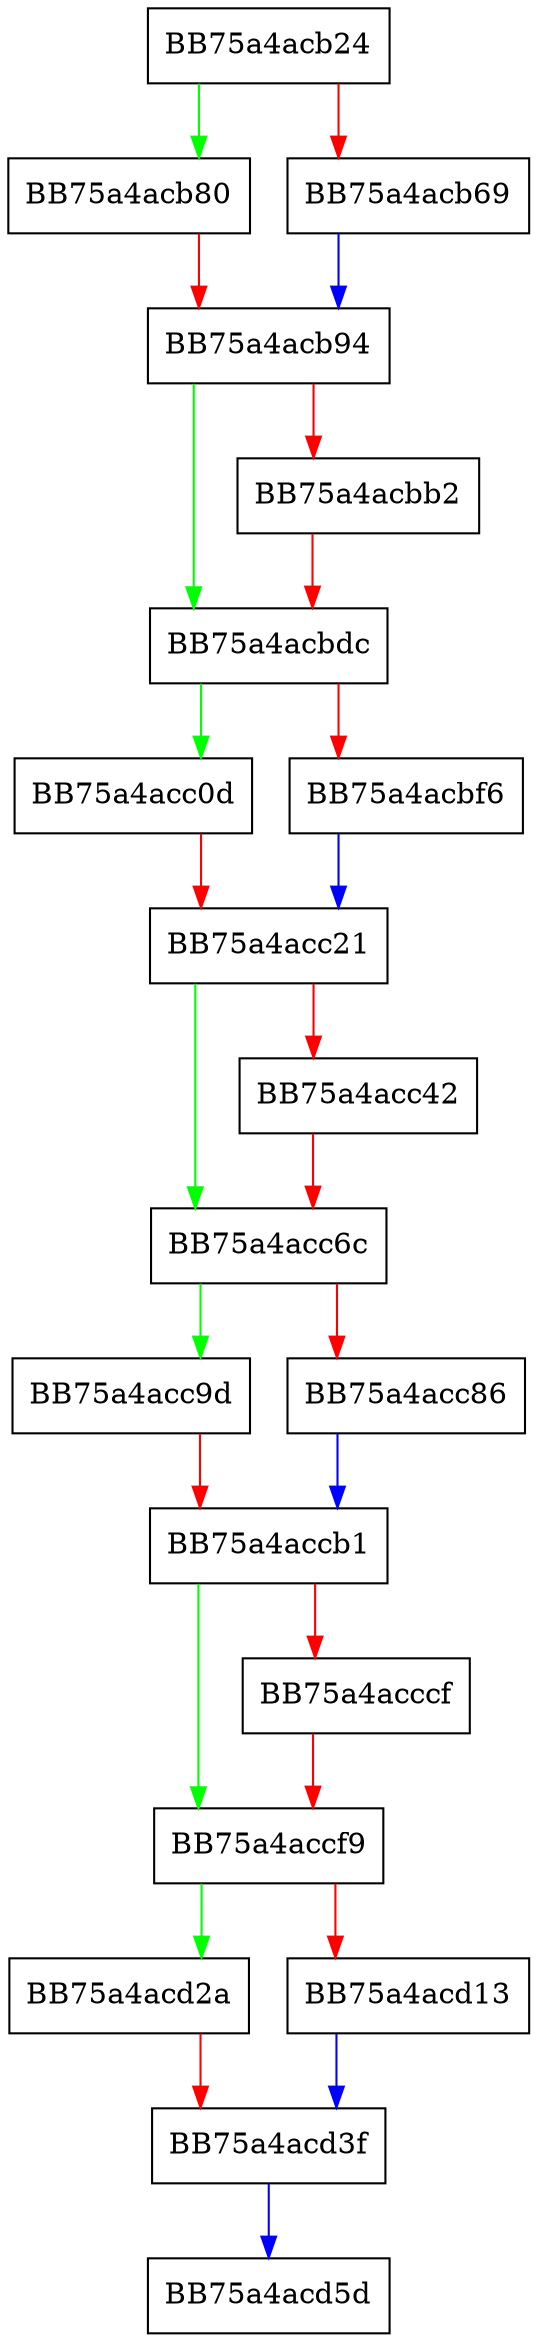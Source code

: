 digraph buildCatalogExclusions {
  node [shape="box"];
  graph [splines=ortho];
  BB75a4acb24 -> BB75a4acb80 [color="green"];
  BB75a4acb24 -> BB75a4acb69 [color="red"];
  BB75a4acb69 -> BB75a4acb94 [color="blue"];
  BB75a4acb80 -> BB75a4acb94 [color="red"];
  BB75a4acb94 -> BB75a4acbdc [color="green"];
  BB75a4acb94 -> BB75a4acbb2 [color="red"];
  BB75a4acbb2 -> BB75a4acbdc [color="red"];
  BB75a4acbdc -> BB75a4acc0d [color="green"];
  BB75a4acbdc -> BB75a4acbf6 [color="red"];
  BB75a4acbf6 -> BB75a4acc21 [color="blue"];
  BB75a4acc0d -> BB75a4acc21 [color="red"];
  BB75a4acc21 -> BB75a4acc6c [color="green"];
  BB75a4acc21 -> BB75a4acc42 [color="red"];
  BB75a4acc42 -> BB75a4acc6c [color="red"];
  BB75a4acc6c -> BB75a4acc9d [color="green"];
  BB75a4acc6c -> BB75a4acc86 [color="red"];
  BB75a4acc86 -> BB75a4accb1 [color="blue"];
  BB75a4acc9d -> BB75a4accb1 [color="red"];
  BB75a4accb1 -> BB75a4accf9 [color="green"];
  BB75a4accb1 -> BB75a4acccf [color="red"];
  BB75a4acccf -> BB75a4accf9 [color="red"];
  BB75a4accf9 -> BB75a4acd2a [color="green"];
  BB75a4accf9 -> BB75a4acd13 [color="red"];
  BB75a4acd13 -> BB75a4acd3f [color="blue"];
  BB75a4acd2a -> BB75a4acd3f [color="red"];
  BB75a4acd3f -> BB75a4acd5d [color="blue"];
}